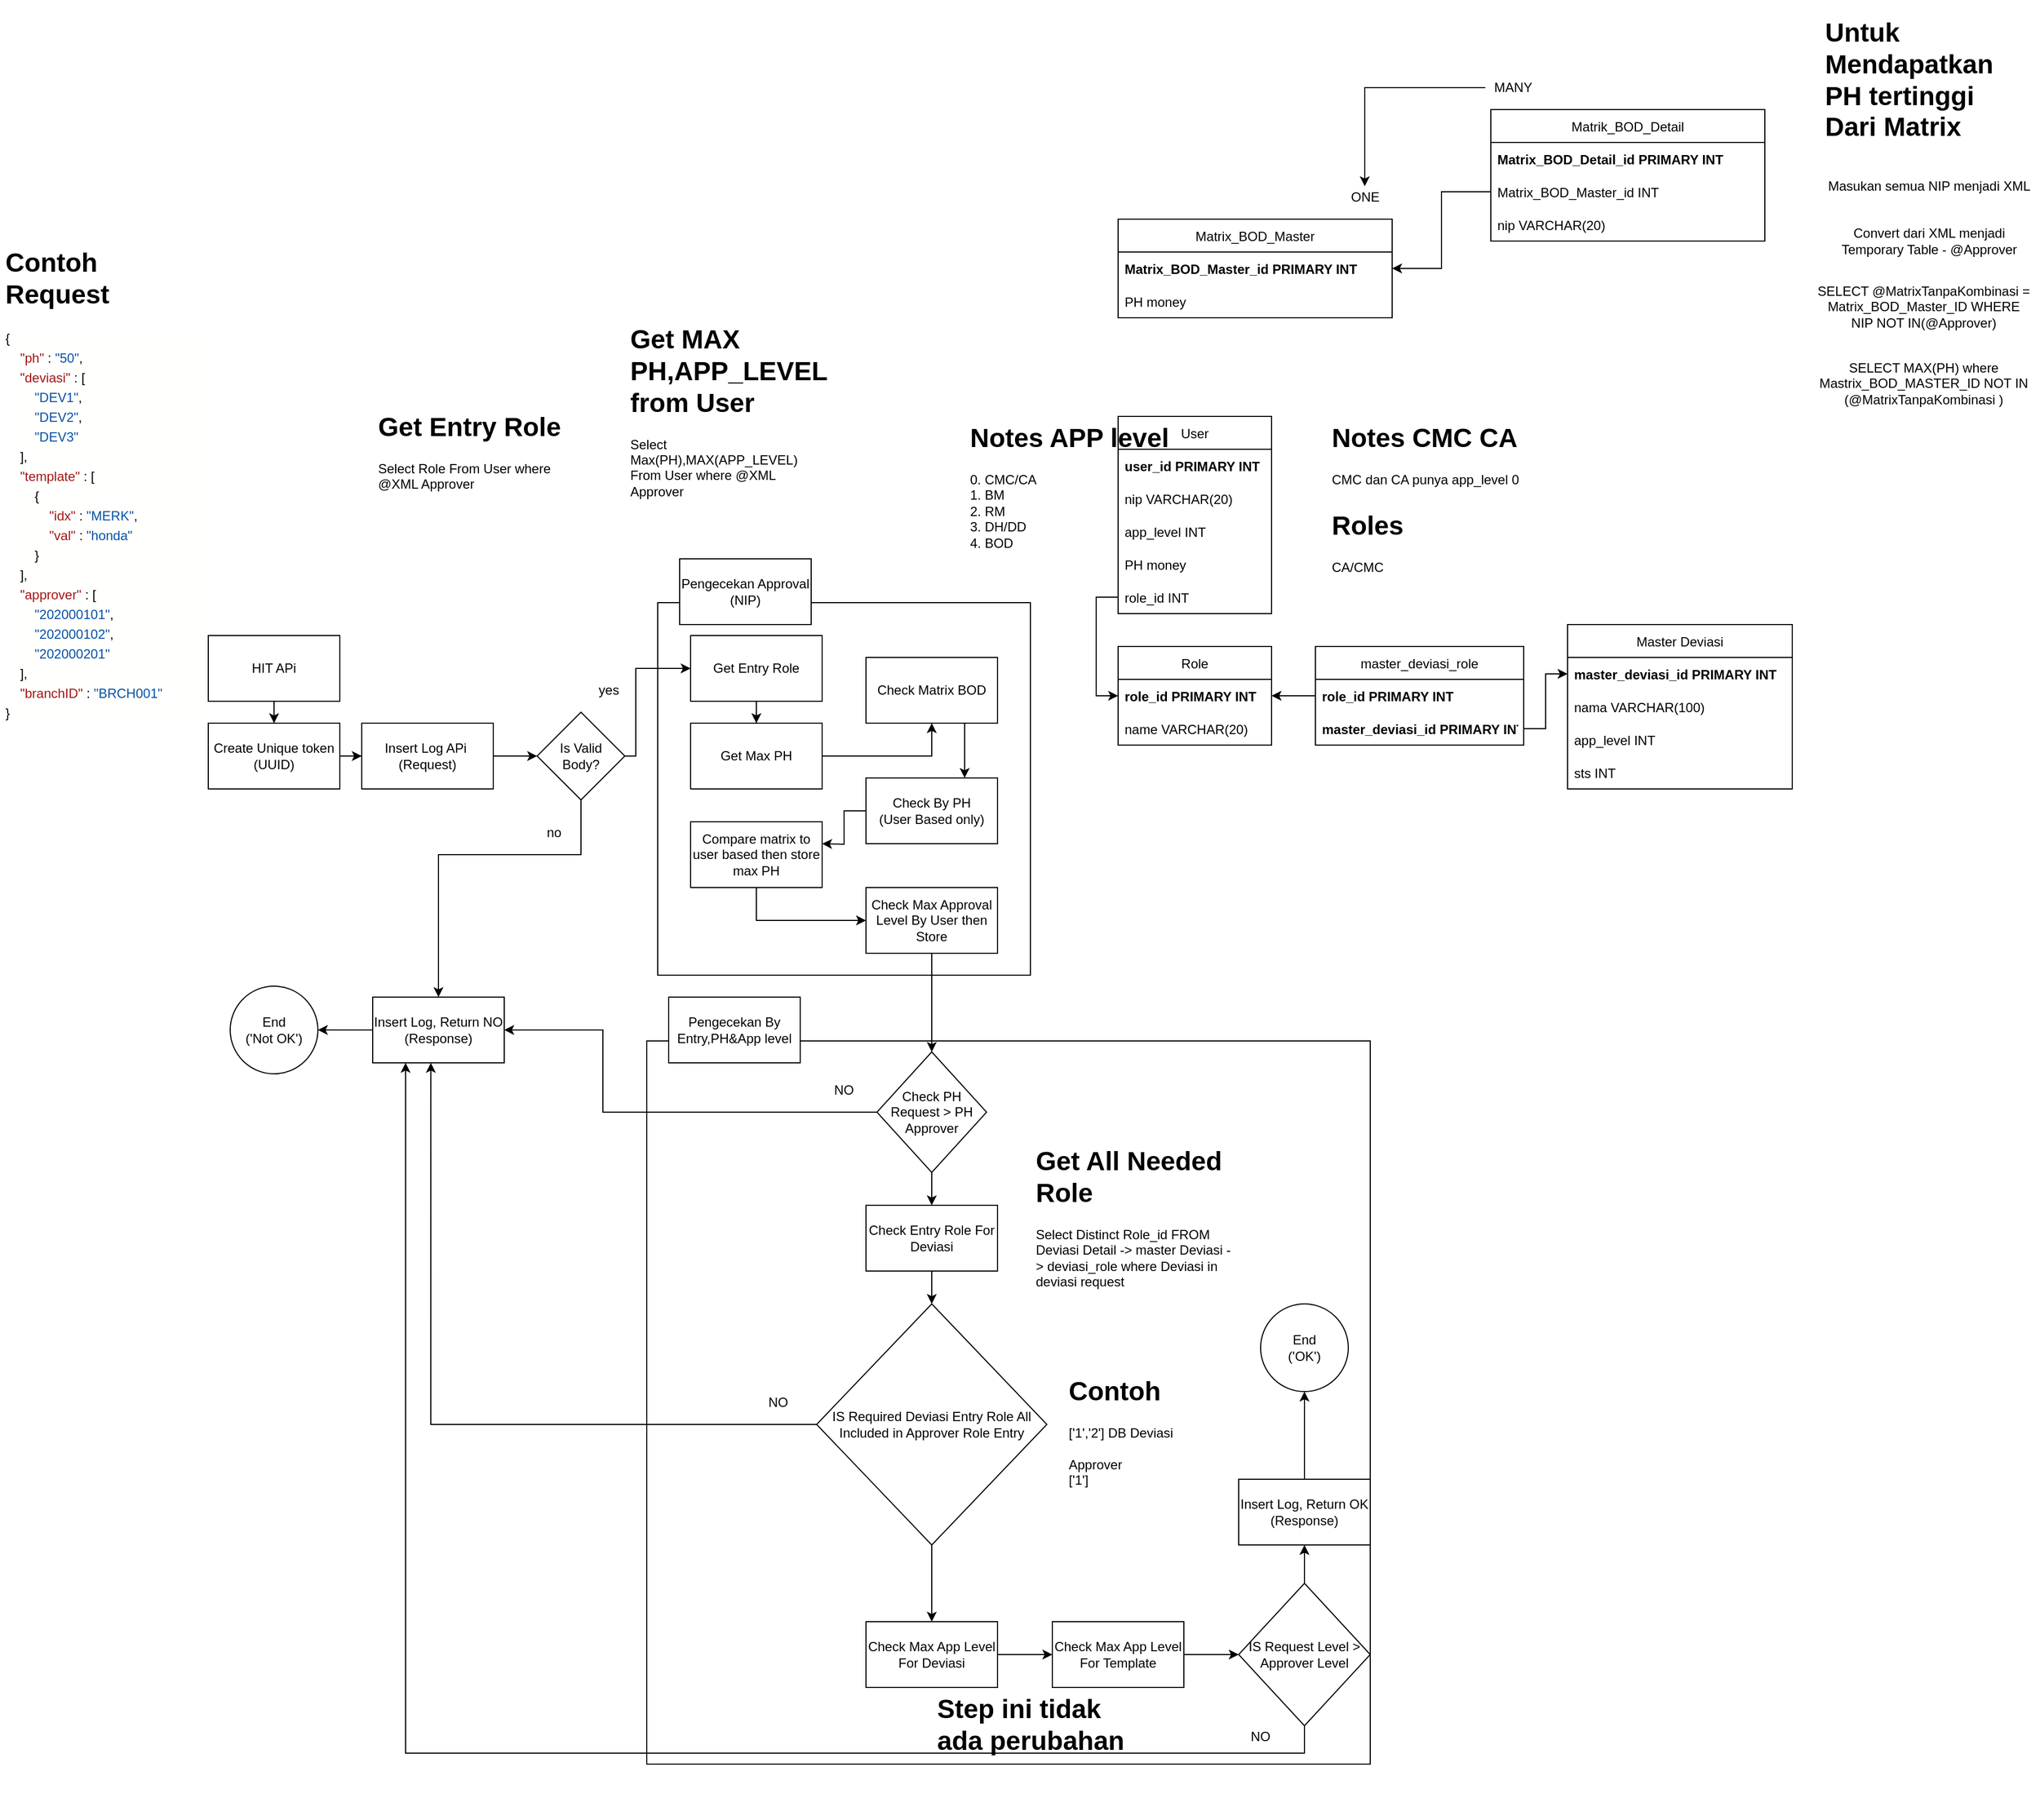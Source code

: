 <mxfile version="17.4.0" type="github">
  <diagram id="iiRm37w-VX7AsoGizNBL" name="Page-1">
    <mxGraphModel dx="2272" dy="1932" grid="1" gridSize="10" guides="1" tooltips="1" connect="1" arrows="1" fold="1" page="1" pageScale="1" pageWidth="850" pageHeight="1100" math="0" shadow="0">
      <root>
        <mxCell id="0" />
        <mxCell id="1" parent="0" />
        <mxCell id="pm9xN6t0t-_ZDv9CtfRk-34" value="" style="whiteSpace=wrap;html=1;aspect=fixed;" vertex="1" parent="1">
          <mxGeometry x="450" y="440" width="660" height="660" as="geometry" />
        </mxCell>
        <mxCell id="pm9xN6t0t-_ZDv9CtfRk-31" value="" style="whiteSpace=wrap;html=1;aspect=fixed;" vertex="1" parent="1">
          <mxGeometry x="460" y="40" width="340" height="340" as="geometry" />
        </mxCell>
        <mxCell id="pm9xN6t0t-_ZDv9CtfRk-13" style="edgeStyle=orthogonalEdgeStyle;rounded=0;orthogonalLoop=1;jettySize=auto;html=1;" edge="1" parent="1" source="pm9xN6t0t-_ZDv9CtfRk-1" target="pm9xN6t0t-_ZDv9CtfRk-10">
          <mxGeometry relative="1" as="geometry" />
        </mxCell>
        <mxCell id="pm9xN6t0t-_ZDv9CtfRk-1" value="HIT APi" style="rounded=0;whiteSpace=wrap;html=1;" vertex="1" parent="1">
          <mxGeometry x="50" y="70" width="120" height="60" as="geometry" />
        </mxCell>
        <mxCell id="pm9xN6t0t-_ZDv9CtfRk-9" style="edgeStyle=orthogonalEdgeStyle;rounded=0;orthogonalLoop=1;jettySize=auto;html=1;" edge="1" parent="1" source="pm9xN6t0t-_ZDv9CtfRk-2" target="pm9xN6t0t-_ZDv9CtfRk-3">
          <mxGeometry relative="1" as="geometry" />
        </mxCell>
        <mxCell id="pm9xN6t0t-_ZDv9CtfRk-2" value="Get Entry Role" style="rounded=0;whiteSpace=wrap;html=1;" vertex="1" parent="1">
          <mxGeometry x="490" y="70" width="120" height="60" as="geometry" />
        </mxCell>
        <mxCell id="pm9xN6t0t-_ZDv9CtfRk-5" style="edgeStyle=orthogonalEdgeStyle;rounded=0;orthogonalLoop=1;jettySize=auto;html=1;entryX=0.5;entryY=1;entryDx=0;entryDy=0;" edge="1" parent="1" source="pm9xN6t0t-_ZDv9CtfRk-3" target="pm9xN6t0t-_ZDv9CtfRk-4">
          <mxGeometry relative="1" as="geometry" />
        </mxCell>
        <mxCell id="pm9xN6t0t-_ZDv9CtfRk-3" value="Get Max PH" style="rounded=0;whiteSpace=wrap;html=1;" vertex="1" parent="1">
          <mxGeometry x="490" y="150" width="120" height="60" as="geometry" />
        </mxCell>
        <mxCell id="pm9xN6t0t-_ZDv9CtfRk-8" style="edgeStyle=orthogonalEdgeStyle;rounded=0;orthogonalLoop=1;jettySize=auto;html=1;" edge="1" parent="1" source="pm9xN6t0t-_ZDv9CtfRk-4" target="pm9xN6t0t-_ZDv9CtfRk-6">
          <mxGeometry relative="1" as="geometry">
            <Array as="points">
              <mxPoint x="740" y="180" />
              <mxPoint x="740" y="180" />
            </Array>
          </mxGeometry>
        </mxCell>
        <mxCell id="pm9xN6t0t-_ZDv9CtfRk-4" value="Check Matrix BOD" style="rounded=0;whiteSpace=wrap;html=1;" vertex="1" parent="1">
          <mxGeometry x="650" y="90" width="120" height="60" as="geometry" />
        </mxCell>
        <mxCell id="pm9xN6t0t-_ZDv9CtfRk-26" style="edgeStyle=orthogonalEdgeStyle;rounded=0;orthogonalLoop=1;jettySize=auto;html=1;" edge="1" parent="1" source="pm9xN6t0t-_ZDv9CtfRk-6">
          <mxGeometry relative="1" as="geometry">
            <mxPoint x="610" y="260" as="targetPoint" />
          </mxGeometry>
        </mxCell>
        <mxCell id="pm9xN6t0t-_ZDv9CtfRk-6" value="Check By PH&lt;br&gt;(User Based only)" style="rounded=0;whiteSpace=wrap;html=1;" vertex="1" parent="1">
          <mxGeometry x="650" y="200" width="120" height="60" as="geometry" />
        </mxCell>
        <mxCell id="pm9xN6t0t-_ZDv9CtfRk-12" style="edgeStyle=orthogonalEdgeStyle;rounded=0;orthogonalLoop=1;jettySize=auto;html=1;" edge="1" parent="1" source="pm9xN6t0t-_ZDv9CtfRk-10" target="pm9xN6t0t-_ZDv9CtfRk-11">
          <mxGeometry relative="1" as="geometry" />
        </mxCell>
        <mxCell id="pm9xN6t0t-_ZDv9CtfRk-10" value="Create Unique token&lt;br&gt;(UUID)" style="rounded=0;whiteSpace=wrap;html=1;" vertex="1" parent="1">
          <mxGeometry x="50" y="150" width="120" height="60" as="geometry" />
        </mxCell>
        <mxCell id="pm9xN6t0t-_ZDv9CtfRk-16" style="edgeStyle=orthogonalEdgeStyle;rounded=0;orthogonalLoop=1;jettySize=auto;html=1;" edge="1" parent="1" source="pm9xN6t0t-_ZDv9CtfRk-11" target="pm9xN6t0t-_ZDv9CtfRk-15">
          <mxGeometry relative="1" as="geometry" />
        </mxCell>
        <mxCell id="pm9xN6t0t-_ZDv9CtfRk-11" value="Insert Log APi&amp;nbsp;&lt;br&gt;(Request)" style="rounded=0;whiteSpace=wrap;html=1;" vertex="1" parent="1">
          <mxGeometry x="190" y="150" width="120" height="60" as="geometry" />
        </mxCell>
        <mxCell id="pm9xN6t0t-_ZDv9CtfRk-22" style="edgeStyle=orthogonalEdgeStyle;rounded=0;orthogonalLoop=1;jettySize=auto;html=1;entryX=0.5;entryY=0;entryDx=0;entryDy=0;" edge="1" parent="1" source="pm9xN6t0t-_ZDv9CtfRk-15" target="pm9xN6t0t-_ZDv9CtfRk-20">
          <mxGeometry relative="1" as="geometry">
            <Array as="points">
              <mxPoint x="390" y="270" />
              <mxPoint x="260" y="270" />
            </Array>
          </mxGeometry>
        </mxCell>
        <mxCell id="pm9xN6t0t-_ZDv9CtfRk-24" style="edgeStyle=orthogonalEdgeStyle;rounded=0;orthogonalLoop=1;jettySize=auto;html=1;entryX=0;entryY=0.5;entryDx=0;entryDy=0;" edge="1" parent="1" source="pm9xN6t0t-_ZDv9CtfRk-15" target="pm9xN6t0t-_ZDv9CtfRk-2">
          <mxGeometry relative="1" as="geometry">
            <Array as="points">
              <mxPoint x="440" y="180" />
              <mxPoint x="440" y="100" />
            </Array>
          </mxGeometry>
        </mxCell>
        <mxCell id="pm9xN6t0t-_ZDv9CtfRk-15" value="Is Valid &lt;br&gt;Body?" style="rhombus;whiteSpace=wrap;html=1;" vertex="1" parent="1">
          <mxGeometry x="350" y="140" width="80" height="80" as="geometry" />
        </mxCell>
        <mxCell id="pm9xN6t0t-_ZDv9CtfRk-18" value="yes" style="text;html=1;align=center;verticalAlign=middle;resizable=0;points=[];autosize=1;strokeColor=none;fillColor=none;" vertex="1" parent="1">
          <mxGeometry x="400" y="110" width="30" height="20" as="geometry" />
        </mxCell>
        <mxCell id="pm9xN6t0t-_ZDv9CtfRk-19" value="End&lt;br&gt;(&#39;Not OK&#39;)" style="ellipse;whiteSpace=wrap;html=1;aspect=fixed;" vertex="1" parent="1">
          <mxGeometry x="70" y="390" width="80" height="80" as="geometry" />
        </mxCell>
        <mxCell id="pm9xN6t0t-_ZDv9CtfRk-21" style="edgeStyle=orthogonalEdgeStyle;rounded=0;orthogonalLoop=1;jettySize=auto;html=1;" edge="1" parent="1" source="pm9xN6t0t-_ZDv9CtfRk-20" target="pm9xN6t0t-_ZDv9CtfRk-19">
          <mxGeometry relative="1" as="geometry" />
        </mxCell>
        <mxCell id="pm9xN6t0t-_ZDv9CtfRk-20" value="Insert Log, Return NO (Response)" style="rounded=0;whiteSpace=wrap;html=1;" vertex="1" parent="1">
          <mxGeometry x="200" y="400" width="120" height="60" as="geometry" />
        </mxCell>
        <mxCell id="pm9xN6t0t-_ZDv9CtfRk-23" value="no&lt;br&gt;" style="text;html=1;align=center;verticalAlign=middle;resizable=0;points=[];autosize=1;strokeColor=none;fillColor=none;" vertex="1" parent="1">
          <mxGeometry x="350" y="240" width="30" height="20" as="geometry" />
        </mxCell>
        <mxCell id="pm9xN6t0t-_ZDv9CtfRk-30" style="edgeStyle=orthogonalEdgeStyle;rounded=0;orthogonalLoop=1;jettySize=auto;html=1;" edge="1" parent="1" source="pm9xN6t0t-_ZDv9CtfRk-27" target="pm9xN6t0t-_ZDv9CtfRk-29">
          <mxGeometry relative="1" as="geometry">
            <Array as="points">
              <mxPoint x="550" y="330" />
            </Array>
          </mxGeometry>
        </mxCell>
        <mxCell id="pm9xN6t0t-_ZDv9CtfRk-27" value="Compare matrix to user based then store max PH" style="rounded=0;whiteSpace=wrap;html=1;" vertex="1" parent="1">
          <mxGeometry x="490" y="240" width="120" height="60" as="geometry" />
        </mxCell>
        <mxCell id="pm9xN6t0t-_ZDv9CtfRk-38" style="edgeStyle=orthogonalEdgeStyle;rounded=0;orthogonalLoop=1;jettySize=auto;html=1;" edge="1" parent="1" source="pm9xN6t0t-_ZDv9CtfRk-29" target="pm9xN6t0t-_ZDv9CtfRk-37">
          <mxGeometry relative="1" as="geometry" />
        </mxCell>
        <mxCell id="pm9xN6t0t-_ZDv9CtfRk-29" value="Check Max Approval Level By User then Store" style="rounded=0;whiteSpace=wrap;html=1;" vertex="1" parent="1">
          <mxGeometry x="650" y="300" width="120" height="60" as="geometry" />
        </mxCell>
        <mxCell id="pm9xN6t0t-_ZDv9CtfRk-32" value="Pengecekan Approval (NIP)" style="rounded=0;whiteSpace=wrap;html=1;" vertex="1" parent="1">
          <mxGeometry x="480" width="120" height="60" as="geometry" />
        </mxCell>
        <mxCell id="pm9xN6t0t-_ZDv9CtfRk-35" value="Pengecekan By Entry,PH&amp;amp;App level" style="rounded=0;whiteSpace=wrap;html=1;" vertex="1" parent="1">
          <mxGeometry x="470" y="400" width="120" height="60" as="geometry" />
        </mxCell>
        <mxCell id="pm9xN6t0t-_ZDv9CtfRk-39" style="edgeStyle=orthogonalEdgeStyle;rounded=0;orthogonalLoop=1;jettySize=auto;html=1;" edge="1" parent="1" source="pm9xN6t0t-_ZDv9CtfRk-37" target="pm9xN6t0t-_ZDv9CtfRk-20">
          <mxGeometry relative="1" as="geometry">
            <Array as="points">
              <mxPoint x="410" y="505" />
              <mxPoint x="410" y="430" />
            </Array>
          </mxGeometry>
        </mxCell>
        <mxCell id="pm9xN6t0t-_ZDv9CtfRk-44" style="edgeStyle=orthogonalEdgeStyle;rounded=0;orthogonalLoop=1;jettySize=auto;html=1;" edge="1" parent="1" source="pm9xN6t0t-_ZDv9CtfRk-37" target="pm9xN6t0t-_ZDv9CtfRk-43">
          <mxGeometry relative="1" as="geometry" />
        </mxCell>
        <mxCell id="pm9xN6t0t-_ZDv9CtfRk-37" value="&lt;span&gt;Check PH Request &amp;gt; PH Approver&lt;/span&gt;" style="rhombus;whiteSpace=wrap;html=1;" vertex="1" parent="1">
          <mxGeometry x="660" y="450" width="100" height="110" as="geometry" />
        </mxCell>
        <mxCell id="pm9xN6t0t-_ZDv9CtfRk-40" value="NO" style="text;html=1;strokeColor=none;fillColor=none;align=center;verticalAlign=middle;whiteSpace=wrap;rounded=0;" vertex="1" parent="1">
          <mxGeometry x="600" y="470" width="60" height="30" as="geometry" />
        </mxCell>
        <mxCell id="pm9xN6t0t-_ZDv9CtfRk-46" style="edgeStyle=orthogonalEdgeStyle;rounded=0;orthogonalLoop=1;jettySize=auto;html=1;" edge="1" parent="1" source="pm9xN6t0t-_ZDv9CtfRk-43" target="pm9xN6t0t-_ZDv9CtfRk-45">
          <mxGeometry relative="1" as="geometry" />
        </mxCell>
        <mxCell id="pm9xN6t0t-_ZDv9CtfRk-43" value="Check Entry Role For Deviasi" style="rounded=0;whiteSpace=wrap;html=1;" vertex="1" parent="1">
          <mxGeometry x="650" y="590" width="120" height="60" as="geometry" />
        </mxCell>
        <mxCell id="pm9xN6t0t-_ZDv9CtfRk-47" style="edgeStyle=orthogonalEdgeStyle;rounded=0;orthogonalLoop=1;jettySize=auto;html=1;entryX=0.442;entryY=1;entryDx=0;entryDy=0;entryPerimeter=0;" edge="1" parent="1" source="pm9xN6t0t-_ZDv9CtfRk-45" target="pm9xN6t0t-_ZDv9CtfRk-20">
          <mxGeometry relative="1" as="geometry" />
        </mxCell>
        <mxCell id="pm9xN6t0t-_ZDv9CtfRk-51" style="edgeStyle=orthogonalEdgeStyle;rounded=0;orthogonalLoop=1;jettySize=auto;html=1;" edge="1" parent="1" source="pm9xN6t0t-_ZDv9CtfRk-45" target="pm9xN6t0t-_ZDv9CtfRk-50">
          <mxGeometry relative="1" as="geometry" />
        </mxCell>
        <mxCell id="pm9xN6t0t-_ZDv9CtfRk-45" value="&lt;span&gt;IS Required Deviasi Entry Role All Included in Approver Role Entry&lt;/span&gt;" style="rhombus;whiteSpace=wrap;html=1;" vertex="1" parent="1">
          <mxGeometry x="605" y="680" width="210" height="220" as="geometry" />
        </mxCell>
        <mxCell id="pm9xN6t0t-_ZDv9CtfRk-48" value="NO" style="text;html=1;strokeColor=none;fillColor=none;align=center;verticalAlign=middle;whiteSpace=wrap;rounded=0;" vertex="1" parent="1">
          <mxGeometry x="540" y="755" width="60" height="30" as="geometry" />
        </mxCell>
        <mxCell id="pm9xN6t0t-_ZDv9CtfRk-49" value="&lt;h1&gt;Contoh&lt;/h1&gt;&lt;div&gt;[&#39;1&#39;,&#39;2&#39;] DB Deviasi&lt;/div&gt;&lt;div&gt;&lt;br&gt;&lt;/div&gt;&lt;div&gt;Approver&lt;/div&gt;&lt;div&gt;[&#39;1&#39;]&lt;/div&gt;" style="text;html=1;strokeColor=none;fillColor=none;spacing=5;spacingTop=-20;whiteSpace=wrap;overflow=hidden;rounded=0;" vertex="1" parent="1">
          <mxGeometry x="830" y="740" width="190" height="120" as="geometry" />
        </mxCell>
        <mxCell id="pm9xN6t0t-_ZDv9CtfRk-53" style="edgeStyle=orthogonalEdgeStyle;rounded=0;orthogonalLoop=1;jettySize=auto;html=1;" edge="1" parent="1" source="pm9xN6t0t-_ZDv9CtfRk-50" target="pm9xN6t0t-_ZDv9CtfRk-52">
          <mxGeometry relative="1" as="geometry" />
        </mxCell>
        <mxCell id="pm9xN6t0t-_ZDv9CtfRk-50" value="Check Max App Level For Deviasi" style="rounded=0;whiteSpace=wrap;html=1;" vertex="1" parent="1">
          <mxGeometry x="650" y="970" width="120" height="60" as="geometry" />
        </mxCell>
        <mxCell id="pm9xN6t0t-_ZDv9CtfRk-56" style="edgeStyle=orthogonalEdgeStyle;rounded=0;orthogonalLoop=1;jettySize=auto;html=1;" edge="1" parent="1" source="pm9xN6t0t-_ZDv9CtfRk-52" target="pm9xN6t0t-_ZDv9CtfRk-54">
          <mxGeometry relative="1" as="geometry" />
        </mxCell>
        <mxCell id="pm9xN6t0t-_ZDv9CtfRk-52" value="Check Max App Level For Template" style="rounded=0;whiteSpace=wrap;html=1;" vertex="1" parent="1">
          <mxGeometry x="820" y="970" width="120" height="60" as="geometry" />
        </mxCell>
        <mxCell id="pm9xN6t0t-_ZDv9CtfRk-57" style="edgeStyle=orthogonalEdgeStyle;rounded=0;orthogonalLoop=1;jettySize=auto;html=1;entryX=0.25;entryY=1;entryDx=0;entryDy=0;" edge="1" parent="1" source="pm9xN6t0t-_ZDv9CtfRk-54" target="pm9xN6t0t-_ZDv9CtfRk-20">
          <mxGeometry relative="1" as="geometry">
            <Array as="points">
              <mxPoint x="1050" y="1090" />
              <mxPoint x="230" y="1090" />
            </Array>
          </mxGeometry>
        </mxCell>
        <mxCell id="pm9xN6t0t-_ZDv9CtfRk-60" style="edgeStyle=orthogonalEdgeStyle;rounded=0;orthogonalLoop=1;jettySize=auto;html=1;entryX=0.5;entryY=1;entryDx=0;entryDy=0;" edge="1" parent="1" source="pm9xN6t0t-_ZDv9CtfRk-54" target="pm9xN6t0t-_ZDv9CtfRk-59">
          <mxGeometry relative="1" as="geometry" />
        </mxCell>
        <mxCell id="pm9xN6t0t-_ZDv9CtfRk-54" value="&lt;span&gt;IS Request Level &amp;gt; Approver Level&lt;/span&gt;" style="rhombus;whiteSpace=wrap;html=1;" vertex="1" parent="1">
          <mxGeometry x="990" y="935" width="120" height="130" as="geometry" />
        </mxCell>
        <mxCell id="pm9xN6t0t-_ZDv9CtfRk-58" value="NO" style="text;html=1;strokeColor=none;fillColor=none;align=center;verticalAlign=middle;whiteSpace=wrap;rounded=0;" vertex="1" parent="1">
          <mxGeometry x="980" y="1060" width="60" height="30" as="geometry" />
        </mxCell>
        <mxCell id="pm9xN6t0t-_ZDv9CtfRk-62" style="edgeStyle=orthogonalEdgeStyle;rounded=0;orthogonalLoop=1;jettySize=auto;html=1;" edge="1" parent="1" source="pm9xN6t0t-_ZDv9CtfRk-59" target="pm9xN6t0t-_ZDv9CtfRk-61">
          <mxGeometry relative="1" as="geometry" />
        </mxCell>
        <mxCell id="pm9xN6t0t-_ZDv9CtfRk-59" value="Insert Log, Return OK (Response)" style="rounded=0;whiteSpace=wrap;html=1;" vertex="1" parent="1">
          <mxGeometry x="990" y="840" width="120" height="60" as="geometry" />
        </mxCell>
        <mxCell id="pm9xN6t0t-_ZDv9CtfRk-61" value="End&lt;br&gt;(&#39;OK&#39;)" style="ellipse;whiteSpace=wrap;html=1;aspect=fixed;" vertex="1" parent="1">
          <mxGeometry x="1010" y="680" width="80" height="80" as="geometry" />
        </mxCell>
        <mxCell id="pm9xN6t0t-_ZDv9CtfRk-63" value="User" style="swimlane;fontStyle=0;childLayout=stackLayout;horizontal=1;startSize=30;horizontalStack=0;resizeParent=1;resizeParentMax=0;resizeLast=0;collapsible=1;marginBottom=0;" vertex="1" parent="1">
          <mxGeometry x="880" y="-130" width="140" height="180" as="geometry" />
        </mxCell>
        <mxCell id="pm9xN6t0t-_ZDv9CtfRk-64" value="user_id PRIMARY INT " style="text;strokeColor=none;fillColor=none;align=left;verticalAlign=middle;spacingLeft=4;spacingRight=4;overflow=hidden;points=[[0,0.5],[1,0.5]];portConstraint=eastwest;rotatable=0;fontStyle=1" vertex="1" parent="pm9xN6t0t-_ZDv9CtfRk-63">
          <mxGeometry y="30" width="140" height="30" as="geometry" />
        </mxCell>
        <mxCell id="pm9xN6t0t-_ZDv9CtfRk-65" value="nip VARCHAR(20)" style="text;strokeColor=none;fillColor=none;align=left;verticalAlign=middle;spacingLeft=4;spacingRight=4;overflow=hidden;points=[[0,0.5],[1,0.5]];portConstraint=eastwest;rotatable=0;" vertex="1" parent="pm9xN6t0t-_ZDv9CtfRk-63">
          <mxGeometry y="60" width="140" height="30" as="geometry" />
        </mxCell>
        <mxCell id="pm9xN6t0t-_ZDv9CtfRk-66" value="app_level INT" style="text;strokeColor=none;fillColor=none;align=left;verticalAlign=middle;spacingLeft=4;spacingRight=4;overflow=hidden;points=[[0,0.5],[1,0.5]];portConstraint=eastwest;rotatable=0;" vertex="1" parent="pm9xN6t0t-_ZDv9CtfRk-63">
          <mxGeometry y="90" width="140" height="30" as="geometry" />
        </mxCell>
        <mxCell id="pm9xN6t0t-_ZDv9CtfRk-69" value="PH money" style="text;strokeColor=none;fillColor=none;align=left;verticalAlign=middle;spacingLeft=4;spacingRight=4;overflow=hidden;points=[[0,0.5],[1,0.5]];portConstraint=eastwest;rotatable=0;" vertex="1" parent="pm9xN6t0t-_ZDv9CtfRk-63">
          <mxGeometry y="120" width="140" height="30" as="geometry" />
        </mxCell>
        <mxCell id="pm9xN6t0t-_ZDv9CtfRk-70" value="role_id INT" style="text;strokeColor=none;fillColor=none;align=left;verticalAlign=middle;spacingLeft=4;spacingRight=4;overflow=hidden;points=[[0,0.5],[1,0.5]];portConstraint=eastwest;rotatable=0;" vertex="1" parent="pm9xN6t0t-_ZDv9CtfRk-63">
          <mxGeometry y="150" width="140" height="30" as="geometry" />
        </mxCell>
        <mxCell id="pm9xN6t0t-_ZDv9CtfRk-68" value="&lt;h1&gt;Notes CMC CA&lt;/h1&gt;&lt;div&gt;CMC dan CA punya app_level 0&lt;/div&gt;" style="text;html=1;strokeColor=none;fillColor=none;spacing=5;spacingTop=-20;whiteSpace=wrap;overflow=hidden;rounded=0;" vertex="1" parent="1">
          <mxGeometry x="1070" y="-130" width="190" height="120" as="geometry" />
        </mxCell>
        <mxCell id="pm9xN6t0t-_ZDv9CtfRk-71" value="&lt;h1&gt;Notes APP level&lt;/h1&gt;&lt;div&gt;0. CMC/CA&lt;/div&gt;&lt;div&gt;1. BM&lt;/div&gt;&lt;div&gt;2. RM&lt;/div&gt;&lt;div&gt;3. DH/DD&lt;/div&gt;&lt;div&gt;4. BOD&lt;/div&gt;" style="text;html=1;strokeColor=none;fillColor=none;spacing=5;spacingTop=-20;whiteSpace=wrap;overflow=hidden;rounded=0;" vertex="1" parent="1">
          <mxGeometry x="740" y="-130" width="190" height="150" as="geometry" />
        </mxCell>
        <mxCell id="pm9xN6t0t-_ZDv9CtfRk-72" value="&lt;h1&gt;Roles&lt;/h1&gt;&lt;div&gt;CA/CMC&lt;/div&gt;" style="text;html=1;strokeColor=none;fillColor=none;spacing=5;spacingTop=-20;whiteSpace=wrap;overflow=hidden;rounded=0;" vertex="1" parent="1">
          <mxGeometry x="1070" y="-50" width="190" height="120" as="geometry" />
        </mxCell>
        <mxCell id="pm9xN6t0t-_ZDv9CtfRk-73" value="Role" style="swimlane;fontStyle=0;childLayout=stackLayout;horizontal=1;startSize=30;horizontalStack=0;resizeParent=1;resizeParentMax=0;resizeLast=0;collapsible=1;marginBottom=0;" vertex="1" parent="1">
          <mxGeometry x="880" y="80" width="140" height="90" as="geometry" />
        </mxCell>
        <mxCell id="pm9xN6t0t-_ZDv9CtfRk-74" value="role_id PRIMARY INT " style="text;strokeColor=none;fillColor=none;align=left;verticalAlign=middle;spacingLeft=4;spacingRight=4;overflow=hidden;points=[[0,0.5],[1,0.5]];portConstraint=eastwest;rotatable=0;fontStyle=1" vertex="1" parent="pm9xN6t0t-_ZDv9CtfRk-73">
          <mxGeometry y="30" width="140" height="30" as="geometry" />
        </mxCell>
        <mxCell id="pm9xN6t0t-_ZDv9CtfRk-75" value="name VARCHAR(20)" style="text;strokeColor=none;fillColor=none;align=left;verticalAlign=middle;spacingLeft=4;spacingRight=4;overflow=hidden;points=[[0,0.5],[1,0.5]];portConstraint=eastwest;rotatable=0;" vertex="1" parent="pm9xN6t0t-_ZDv9CtfRk-73">
          <mxGeometry y="60" width="140" height="30" as="geometry" />
        </mxCell>
        <mxCell id="pm9xN6t0t-_ZDv9CtfRk-79" style="edgeStyle=orthogonalEdgeStyle;rounded=0;orthogonalLoop=1;jettySize=auto;html=1;entryX=0;entryY=0.5;entryDx=0;entryDy=0;" edge="1" parent="1" source="pm9xN6t0t-_ZDv9CtfRk-70" target="pm9xN6t0t-_ZDv9CtfRk-74">
          <mxGeometry relative="1" as="geometry" />
        </mxCell>
        <mxCell id="pm9xN6t0t-_ZDv9CtfRk-80" value="Master Deviasi" style="swimlane;fontStyle=0;childLayout=stackLayout;horizontal=1;startSize=30;horizontalStack=0;resizeParent=1;resizeParentMax=0;resizeLast=0;collapsible=1;marginBottom=0;" vertex="1" parent="1">
          <mxGeometry x="1290" y="60" width="205" height="150" as="geometry" />
        </mxCell>
        <mxCell id="pm9xN6t0t-_ZDv9CtfRk-81" value="master_deviasi_id PRIMARY INT " style="text;strokeColor=none;fillColor=none;align=left;verticalAlign=middle;spacingLeft=4;spacingRight=4;overflow=hidden;points=[[0,0.5],[1,0.5]];portConstraint=eastwest;rotatable=0;fontStyle=1" vertex="1" parent="pm9xN6t0t-_ZDv9CtfRk-80">
          <mxGeometry y="30" width="205" height="30" as="geometry" />
        </mxCell>
        <mxCell id="pm9xN6t0t-_ZDv9CtfRk-86" value="nama VARCHAR(100)" style="text;strokeColor=none;fillColor=none;align=left;verticalAlign=middle;spacingLeft=4;spacingRight=4;overflow=hidden;points=[[0,0.5],[1,0.5]];portConstraint=eastwest;rotatable=0;" vertex="1" parent="pm9xN6t0t-_ZDv9CtfRk-80">
          <mxGeometry y="60" width="205" height="30" as="geometry" />
        </mxCell>
        <mxCell id="pm9xN6t0t-_ZDv9CtfRk-87" value="app_level INT" style="text;strokeColor=none;fillColor=none;align=left;verticalAlign=middle;spacingLeft=4;spacingRight=4;overflow=hidden;points=[[0,0.5],[1,0.5]];portConstraint=eastwest;rotatable=0;" vertex="1" parent="pm9xN6t0t-_ZDv9CtfRk-80">
          <mxGeometry y="90" width="205" height="30" as="geometry" />
        </mxCell>
        <mxCell id="pm9xN6t0t-_ZDv9CtfRk-88" value="sts INT" style="text;strokeColor=none;fillColor=none;align=left;verticalAlign=middle;spacingLeft=4;spacingRight=4;overflow=hidden;points=[[0,0.5],[1,0.5]];portConstraint=eastwest;rotatable=0;" vertex="1" parent="pm9xN6t0t-_ZDv9CtfRk-80">
          <mxGeometry y="120" width="205" height="30" as="geometry" />
        </mxCell>
        <mxCell id="pm9xN6t0t-_ZDv9CtfRk-90" value="master_deviasi_role" style="swimlane;fontStyle=0;childLayout=stackLayout;horizontal=1;startSize=30;horizontalStack=0;resizeParent=1;resizeParentMax=0;resizeLast=0;collapsible=1;marginBottom=0;" vertex="1" parent="1">
          <mxGeometry x="1060" y="80" width="190" height="90" as="geometry" />
        </mxCell>
        <mxCell id="pm9xN6t0t-_ZDv9CtfRk-91" value="role_id PRIMARY INT " style="text;strokeColor=none;fillColor=none;align=left;verticalAlign=middle;spacingLeft=4;spacingRight=4;overflow=hidden;points=[[0,0.5],[1,0.5]];portConstraint=eastwest;rotatable=0;fontStyle=1" vertex="1" parent="pm9xN6t0t-_ZDv9CtfRk-90">
          <mxGeometry y="30" width="190" height="30" as="geometry" />
        </mxCell>
        <mxCell id="pm9xN6t0t-_ZDv9CtfRk-92" value="master_deviasi_id PRIMARY INT" style="text;strokeColor=none;fillColor=none;align=left;verticalAlign=middle;spacingLeft=4;spacingRight=4;overflow=hidden;points=[[0,0.5],[1,0.5]];portConstraint=eastwest;rotatable=0;fontStyle=1" vertex="1" parent="pm9xN6t0t-_ZDv9CtfRk-90">
          <mxGeometry y="60" width="190" height="30" as="geometry" />
        </mxCell>
        <mxCell id="pm9xN6t0t-_ZDv9CtfRk-93" style="edgeStyle=orthogonalEdgeStyle;rounded=0;orthogonalLoop=1;jettySize=auto;html=1;" edge="1" parent="1" source="pm9xN6t0t-_ZDv9CtfRk-91" target="pm9xN6t0t-_ZDv9CtfRk-74">
          <mxGeometry relative="1" as="geometry" />
        </mxCell>
        <mxCell id="pm9xN6t0t-_ZDv9CtfRk-94" style="edgeStyle=orthogonalEdgeStyle;rounded=0;orthogonalLoop=1;jettySize=auto;html=1;entryX=0;entryY=0.5;entryDx=0;entryDy=0;" edge="1" parent="1" source="pm9xN6t0t-_ZDv9CtfRk-92" target="pm9xN6t0t-_ZDv9CtfRk-81">
          <mxGeometry relative="1" as="geometry" />
        </mxCell>
        <mxCell id="pm9xN6t0t-_ZDv9CtfRk-95" value="Matrix_BOD_Master" style="swimlane;fontStyle=0;childLayout=stackLayout;horizontal=1;startSize=30;horizontalStack=0;resizeParent=1;resizeParentMax=0;resizeLast=0;collapsible=1;marginBottom=0;" vertex="1" parent="1">
          <mxGeometry x="880" y="-310" width="250" height="90" as="geometry" />
        </mxCell>
        <mxCell id="pm9xN6t0t-_ZDv9CtfRk-96" value="Matrix_BOD_Master_id PRIMARY INT " style="text;strokeColor=none;fillColor=none;align=left;verticalAlign=middle;spacingLeft=4;spacingRight=4;overflow=hidden;points=[[0,0.5],[1,0.5]];portConstraint=eastwest;rotatable=0;fontStyle=1" vertex="1" parent="pm9xN6t0t-_ZDv9CtfRk-95">
          <mxGeometry y="30" width="250" height="30" as="geometry" />
        </mxCell>
        <mxCell id="pm9xN6t0t-_ZDv9CtfRk-99" value="PH money" style="text;strokeColor=none;fillColor=none;align=left;verticalAlign=middle;spacingLeft=4;spacingRight=4;overflow=hidden;points=[[0,0.5],[1,0.5]];portConstraint=eastwest;rotatable=0;" vertex="1" parent="pm9xN6t0t-_ZDv9CtfRk-95">
          <mxGeometry y="60" width="250" height="30" as="geometry" />
        </mxCell>
        <mxCell id="pm9xN6t0t-_ZDv9CtfRk-101" value="Matrik_BOD_Detail" style="swimlane;fontStyle=0;childLayout=stackLayout;horizontal=1;startSize=30;horizontalStack=0;resizeParent=1;resizeParentMax=0;resizeLast=0;collapsible=1;marginBottom=0;" vertex="1" parent="1">
          <mxGeometry x="1220" y="-410" width="250" height="120" as="geometry" />
        </mxCell>
        <mxCell id="pm9xN6t0t-_ZDv9CtfRk-102" value="Matrix_BOD_Detail_id PRIMARY INT " style="text;strokeColor=none;fillColor=none;align=left;verticalAlign=middle;spacingLeft=4;spacingRight=4;overflow=hidden;points=[[0,0.5],[1,0.5]];portConstraint=eastwest;rotatable=0;fontStyle=1" vertex="1" parent="pm9xN6t0t-_ZDv9CtfRk-101">
          <mxGeometry y="30" width="250" height="30" as="geometry" />
        </mxCell>
        <mxCell id="pm9xN6t0t-_ZDv9CtfRk-103" value="Matrix_BOD_Master_id INT" style="text;strokeColor=none;fillColor=none;align=left;verticalAlign=middle;spacingLeft=4;spacingRight=4;overflow=hidden;points=[[0,0.5],[1,0.5]];portConstraint=eastwest;rotatable=0;" vertex="1" parent="pm9xN6t0t-_ZDv9CtfRk-101">
          <mxGeometry y="60" width="250" height="30" as="geometry" />
        </mxCell>
        <mxCell id="pm9xN6t0t-_ZDv9CtfRk-105" value="nip VARCHAR(20)" style="text;strokeColor=none;fillColor=none;align=left;verticalAlign=middle;spacingLeft=4;spacingRight=4;overflow=hidden;points=[[0,0.5],[1,0.5]];portConstraint=eastwest;rotatable=0;" vertex="1" parent="pm9xN6t0t-_ZDv9CtfRk-101">
          <mxGeometry y="90" width="250" height="30" as="geometry" />
        </mxCell>
        <mxCell id="pm9xN6t0t-_ZDv9CtfRk-104" style="edgeStyle=orthogonalEdgeStyle;rounded=0;orthogonalLoop=1;jettySize=auto;html=1;" edge="1" parent="1" source="pm9xN6t0t-_ZDv9CtfRk-103" target="pm9xN6t0t-_ZDv9CtfRk-96">
          <mxGeometry relative="1" as="geometry" />
        </mxCell>
        <mxCell id="pm9xN6t0t-_ZDv9CtfRk-108" style="edgeStyle=orthogonalEdgeStyle;rounded=0;orthogonalLoop=1;jettySize=auto;html=1;" edge="1" parent="1" source="pm9xN6t0t-_ZDv9CtfRk-106" target="pm9xN6t0t-_ZDv9CtfRk-107">
          <mxGeometry relative="1" as="geometry" />
        </mxCell>
        <mxCell id="pm9xN6t0t-_ZDv9CtfRk-106" value="MANY" style="text;html=1;align=center;verticalAlign=middle;resizable=0;points=[];autosize=1;strokeColor=none;fillColor=none;" vertex="1" parent="1">
          <mxGeometry x="1215" y="-440" width="50" height="20" as="geometry" />
        </mxCell>
        <mxCell id="pm9xN6t0t-_ZDv9CtfRk-107" value="ONE" style="text;html=1;align=center;verticalAlign=middle;resizable=0;points=[];autosize=1;strokeColor=none;fillColor=none;" vertex="1" parent="1">
          <mxGeometry x="1085" y="-340" width="40" height="20" as="geometry" />
        </mxCell>
        <mxCell id="pm9xN6t0t-_ZDv9CtfRk-109" value="&lt;h1&gt;Untuk Mendapatkan PH tertinggi Dari Matrix&lt;/h1&gt;" style="text;html=1;strokeColor=none;fillColor=none;spacing=5;spacingTop=-20;whiteSpace=wrap;overflow=hidden;rounded=0;" vertex="1" parent="1">
          <mxGeometry x="1520" y="-500" width="190" height="120" as="geometry" />
        </mxCell>
        <mxCell id="pm9xN6t0t-_ZDv9CtfRk-110" value="Masukan semua NIP menjadi XML" style="text;html=1;strokeColor=none;fillColor=none;align=center;verticalAlign=middle;whiteSpace=wrap;rounded=0;" vertex="1" parent="1">
          <mxGeometry x="1520" y="-360" width="200" height="40" as="geometry" />
        </mxCell>
        <mxCell id="pm9xN6t0t-_ZDv9CtfRk-111" value="Convert dari XML menjadi Temporary Table - @Approver" style="text;html=1;strokeColor=none;fillColor=none;align=center;verticalAlign=middle;whiteSpace=wrap;rounded=0;" vertex="1" parent="1">
          <mxGeometry x="1520" y="-310" width="200" height="40" as="geometry" />
        </mxCell>
        <mxCell id="pm9xN6t0t-_ZDv9CtfRk-112" value="SELECT @MatrixTanpaKombinasi = Matrix_BOD_Master_ID WHERE NIP NOT IN(@Approver)" style="text;html=1;strokeColor=none;fillColor=none;align=center;verticalAlign=middle;whiteSpace=wrap;rounded=0;" vertex="1" parent="1">
          <mxGeometry x="1515" y="-250" width="200" height="40" as="geometry" />
        </mxCell>
        <mxCell id="pm9xN6t0t-_ZDv9CtfRk-113" value="SELECT MAX(PH) where Mastrix_BOD_MASTER_ID NOT IN&lt;br&gt;(@MatrixTanpaKombinasi&amp;nbsp;)" style="text;html=1;strokeColor=none;fillColor=none;align=center;verticalAlign=middle;whiteSpace=wrap;rounded=0;" vertex="1" parent="1">
          <mxGeometry x="1515" y="-180" width="200" height="40" as="geometry" />
        </mxCell>
        <mxCell id="pm9xN6t0t-_ZDv9CtfRk-115" value="&lt;h1&gt;Get Entry Role&lt;/h1&gt;&lt;p&gt;Select Role From User where @XML Approver&lt;/p&gt;" style="text;html=1;strokeColor=none;fillColor=none;spacing=5;spacingTop=-20;whiteSpace=wrap;overflow=hidden;rounded=0;" vertex="1" parent="1">
          <mxGeometry x="200" y="-140" width="190" height="120" as="geometry" />
        </mxCell>
        <mxCell id="pm9xN6t0t-_ZDv9CtfRk-116" value="&lt;h1&gt;Get MAX PH,APP_LEVEL from User&lt;/h1&gt;&lt;p&gt;Select Max(PH),MAX(APP_LEVEL) From User where @XML Approver&lt;/p&gt;" style="text;html=1;strokeColor=none;fillColor=none;spacing=5;spacingTop=-20;whiteSpace=wrap;overflow=hidden;rounded=0;" vertex="1" parent="1">
          <mxGeometry x="430" y="-220" width="190" height="190" as="geometry" />
        </mxCell>
        <mxCell id="pm9xN6t0t-_ZDv9CtfRk-118" value="&lt;h1&gt;Contoh Request&lt;/h1&gt;&lt;div style=&quot;background-color: rgb(255 , 255 , 254) ; line-height: 18px&quot;&gt;&lt;div style=&quot;line-height: 18px&quot;&gt;&lt;div&gt;{&lt;/div&gt;&lt;div&gt;&amp;nbsp;&amp;nbsp;&amp;nbsp;&amp;nbsp;&lt;span style=&quot;color: #a31515&quot;&gt;&quot;ph&quot;&lt;/span&gt;&amp;nbsp;:&amp;nbsp;&lt;span style=&quot;color: #0451a5&quot;&gt;&quot;50&quot;&lt;/span&gt;,&lt;/div&gt;&lt;div&gt;&amp;nbsp;&amp;nbsp;&amp;nbsp;&amp;nbsp;&lt;span style=&quot;color: #a31515&quot;&gt;&quot;deviasi&quot;&lt;/span&gt;&amp;nbsp;:&amp;nbsp;[&lt;/div&gt;&lt;div&gt;&amp;nbsp;&amp;nbsp;&amp;nbsp;&amp;nbsp;&amp;nbsp;&amp;nbsp;&amp;nbsp;&amp;nbsp;&lt;span style=&quot;color: #0451a5&quot;&gt;&quot;DEV1&quot;&lt;/span&gt;,&lt;/div&gt;&lt;div&gt;&amp;nbsp;&amp;nbsp;&amp;nbsp;&amp;nbsp;&amp;nbsp;&amp;nbsp;&amp;nbsp;&amp;nbsp;&lt;span style=&quot;color: #0451a5&quot;&gt;&quot;DEV2&quot;&lt;/span&gt;,&lt;/div&gt;&lt;div&gt;&amp;nbsp;&amp;nbsp;&amp;nbsp;&amp;nbsp;&amp;nbsp;&amp;nbsp;&amp;nbsp;&amp;nbsp;&lt;span style=&quot;color: #0451a5&quot;&gt;&quot;DEV3&quot;&lt;/span&gt;&lt;/div&gt;&lt;div&gt;&amp;nbsp;&amp;nbsp;&amp;nbsp;&amp;nbsp;],&lt;/div&gt;&lt;div&gt;&amp;nbsp;&amp;nbsp;&amp;nbsp;&amp;nbsp;&lt;span style=&quot;color: #a31515&quot;&gt;&quot;template&quot;&lt;/span&gt;&amp;nbsp;:&amp;nbsp;[&lt;/div&gt;&lt;div&gt;&amp;nbsp;&amp;nbsp;&amp;nbsp;&amp;nbsp;&amp;nbsp;&amp;nbsp;&amp;nbsp;&amp;nbsp;{&lt;/div&gt;&lt;div&gt;&amp;nbsp;&amp;nbsp;&amp;nbsp;&amp;nbsp;&amp;nbsp;&amp;nbsp;&amp;nbsp;&amp;nbsp;&amp;nbsp;&amp;nbsp;&amp;nbsp;&amp;nbsp;&lt;span style=&quot;color: #a31515&quot;&gt;&quot;idx&quot;&lt;/span&gt;&amp;nbsp;:&amp;nbsp;&lt;span style=&quot;color: #0451a5&quot;&gt;&quot;MERK&quot;&lt;/span&gt;,&lt;/div&gt;&lt;div&gt;&amp;nbsp;&amp;nbsp;&amp;nbsp;&amp;nbsp;&amp;nbsp;&amp;nbsp;&amp;nbsp;&amp;nbsp;&amp;nbsp;&amp;nbsp;&amp;nbsp;&amp;nbsp;&lt;span style=&quot;color: #a31515&quot;&gt;&quot;val&quot;&lt;/span&gt;&amp;nbsp;:&amp;nbsp;&lt;span style=&quot;color: #0451a5&quot;&gt;&quot;honda&quot;&lt;/span&gt;&lt;/div&gt;&lt;div&gt;&amp;nbsp;&amp;nbsp;&amp;nbsp;&amp;nbsp;&amp;nbsp;&amp;nbsp;&amp;nbsp;&amp;nbsp;}&lt;/div&gt;&lt;div&gt;&amp;nbsp;&amp;nbsp;&amp;nbsp;&amp;nbsp;],&lt;/div&gt;&lt;div&gt;&amp;nbsp;&amp;nbsp;&amp;nbsp;&amp;nbsp;&lt;span style=&quot;color: #a31515&quot;&gt;&quot;approver&quot;&lt;/span&gt;&amp;nbsp;:&amp;nbsp;[&lt;/div&gt;&lt;div&gt;&amp;nbsp;&amp;nbsp;&amp;nbsp;&amp;nbsp;&amp;nbsp;&amp;nbsp;&amp;nbsp;&amp;nbsp;&lt;span style=&quot;color: #0451a5&quot;&gt;&quot;202000101&quot;&lt;/span&gt;,&lt;/div&gt;&lt;div&gt;&amp;nbsp;&amp;nbsp;&amp;nbsp;&amp;nbsp;&amp;nbsp;&amp;nbsp;&amp;nbsp;&amp;nbsp;&lt;span style=&quot;color: #0451a5&quot;&gt;&quot;202000102&quot;&lt;/span&gt;,&lt;/div&gt;&lt;div&gt;&amp;nbsp;&amp;nbsp;&amp;nbsp;&amp;nbsp;&amp;nbsp;&amp;nbsp;&amp;nbsp;&amp;nbsp;&lt;span style=&quot;color: #0451a5&quot;&gt;&quot;202000201&quot;&lt;/span&gt;&lt;/div&gt;&lt;div&gt;&amp;nbsp;&amp;nbsp;&amp;nbsp;&amp;nbsp;],&lt;/div&gt;&lt;div&gt;&amp;nbsp;&amp;nbsp;&amp;nbsp;&amp;nbsp;&lt;span style=&quot;color: #a31515&quot;&gt;&quot;branchID&quot;&lt;/span&gt;&amp;nbsp;:&amp;nbsp;&lt;span style=&quot;color: #0451a5&quot;&gt;&quot;BRCH001&quot;&lt;/span&gt;&lt;/div&gt;&lt;div&gt;}&lt;/div&gt;&lt;/div&gt;&lt;/div&gt;" style="text;html=1;strokeColor=none;fillColor=none;spacing=5;spacingTop=-20;whiteSpace=wrap;overflow=hidden;rounded=0;" vertex="1" parent="1">
          <mxGeometry x="-140" y="-290" width="190" height="450" as="geometry" />
        </mxCell>
        <mxCell id="pm9xN6t0t-_ZDv9CtfRk-119" value="&lt;h1&gt;Step ini tidak ada perubahan&lt;/h1&gt;" style="text;html=1;strokeColor=none;fillColor=none;spacing=5;spacingTop=-20;whiteSpace=wrap;overflow=hidden;rounded=0;" vertex="1" parent="1">
          <mxGeometry x="710" y="1030" width="190" height="120" as="geometry" />
        </mxCell>
        <mxCell id="pm9xN6t0t-_ZDv9CtfRk-120" value="&lt;h1&gt;Get All Needed Role&lt;/h1&gt;&lt;p&gt;Select Distinct Role_id FROM Deviasi Detail -&amp;gt; master Deviasi -&amp;gt; deviasi_role where Deviasi in deviasi request&lt;/p&gt;" style="text;html=1;strokeColor=none;fillColor=none;spacing=5;spacingTop=-20;whiteSpace=wrap;overflow=hidden;rounded=0;" vertex="1" parent="1">
          <mxGeometry x="800" y="530" width="190" height="170" as="geometry" />
        </mxCell>
      </root>
    </mxGraphModel>
  </diagram>
</mxfile>
